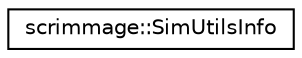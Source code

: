 digraph "Graphical Class Hierarchy"
{
 // LATEX_PDF_SIZE
  edge [fontname="Helvetica",fontsize="10",labelfontname="Helvetica",labelfontsize="10"];
  node [fontname="Helvetica",fontsize="10",shape=record];
  rankdir="LR";
  Node0 [label="scrimmage::SimUtilsInfo",height=0.2,width=0.4,color="black", fillcolor="white", style="filled",URL="$structscrimmage_1_1SimUtilsInfo.html",tooltip=" "];
}
